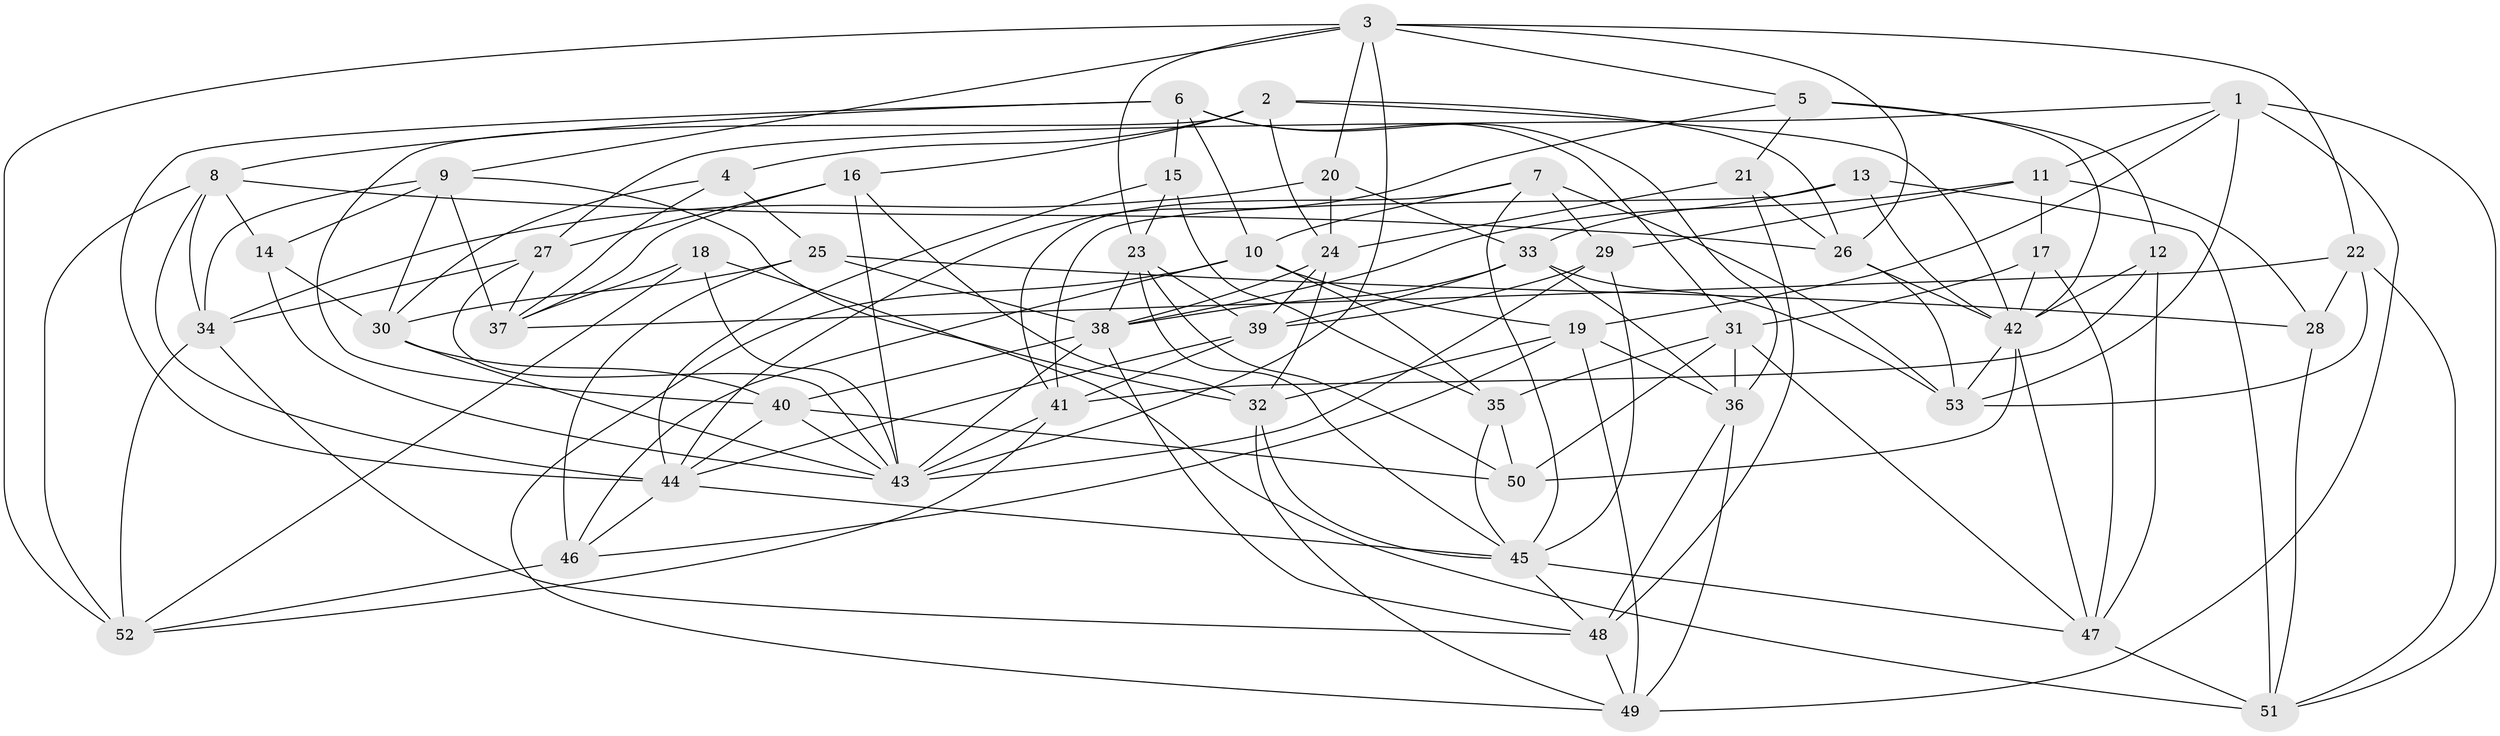 // original degree distribution, {4: 1.0}
// Generated by graph-tools (version 1.1) at 2025/26/03/09/25 03:26:55]
// undirected, 53 vertices, 151 edges
graph export_dot {
graph [start="1"]
  node [color=gray90,style=filled];
  1;
  2;
  3;
  4;
  5;
  6;
  7;
  8;
  9;
  10;
  11;
  12;
  13;
  14;
  15;
  16;
  17;
  18;
  19;
  20;
  21;
  22;
  23;
  24;
  25;
  26;
  27;
  28;
  29;
  30;
  31;
  32;
  33;
  34;
  35;
  36;
  37;
  38;
  39;
  40;
  41;
  42;
  43;
  44;
  45;
  46;
  47;
  48;
  49;
  50;
  51;
  52;
  53;
  1 -- 11 [weight=1.0];
  1 -- 19 [weight=1.0];
  1 -- 27 [weight=1.0];
  1 -- 49 [weight=1.0];
  1 -- 51 [weight=1.0];
  1 -- 53 [weight=1.0];
  2 -- 4 [weight=1.0];
  2 -- 16 [weight=1.0];
  2 -- 24 [weight=1.0];
  2 -- 26 [weight=1.0];
  2 -- 40 [weight=1.0];
  2 -- 42 [weight=1.0];
  3 -- 5 [weight=1.0];
  3 -- 9 [weight=1.0];
  3 -- 20 [weight=1.0];
  3 -- 22 [weight=1.0];
  3 -- 23 [weight=1.0];
  3 -- 26 [weight=1.0];
  3 -- 43 [weight=1.0];
  3 -- 52 [weight=1.0];
  4 -- 25 [weight=1.0];
  4 -- 30 [weight=1.0];
  4 -- 37 [weight=1.0];
  5 -- 12 [weight=1.0];
  5 -- 21 [weight=1.0];
  5 -- 42 [weight=2.0];
  5 -- 44 [weight=1.0];
  6 -- 8 [weight=1.0];
  6 -- 10 [weight=1.0];
  6 -- 15 [weight=1.0];
  6 -- 31 [weight=1.0];
  6 -- 36 [weight=1.0];
  6 -- 44 [weight=1.0];
  7 -- 10 [weight=1.0];
  7 -- 29 [weight=2.0];
  7 -- 41 [weight=1.0];
  7 -- 45 [weight=1.0];
  7 -- 53 [weight=1.0];
  8 -- 14 [weight=1.0];
  8 -- 26 [weight=1.0];
  8 -- 34 [weight=1.0];
  8 -- 44 [weight=1.0];
  8 -- 52 [weight=1.0];
  9 -- 14 [weight=1.0];
  9 -- 30 [weight=1.0];
  9 -- 32 [weight=1.0];
  9 -- 34 [weight=1.0];
  9 -- 37 [weight=1.0];
  10 -- 19 [weight=1.0];
  10 -- 35 [weight=1.0];
  10 -- 46 [weight=1.0];
  10 -- 49 [weight=1.0];
  11 -- 17 [weight=1.0];
  11 -- 28 [weight=2.0];
  11 -- 29 [weight=1.0];
  11 -- 38 [weight=1.0];
  12 -- 41 [weight=1.0];
  12 -- 42 [weight=1.0];
  12 -- 47 [weight=1.0];
  13 -- 33 [weight=1.0];
  13 -- 41 [weight=1.0];
  13 -- 42 [weight=1.0];
  13 -- 51 [weight=1.0];
  14 -- 30 [weight=1.0];
  14 -- 43 [weight=1.0];
  15 -- 23 [weight=1.0];
  15 -- 35 [weight=1.0];
  15 -- 44 [weight=1.0];
  16 -- 27 [weight=2.0];
  16 -- 32 [weight=1.0];
  16 -- 37 [weight=1.0];
  16 -- 43 [weight=1.0];
  17 -- 31 [weight=1.0];
  17 -- 42 [weight=1.0];
  17 -- 47 [weight=1.0];
  18 -- 37 [weight=1.0];
  18 -- 43 [weight=1.0];
  18 -- 51 [weight=1.0];
  18 -- 52 [weight=1.0];
  19 -- 32 [weight=1.0];
  19 -- 36 [weight=1.0];
  19 -- 46 [weight=1.0];
  19 -- 49 [weight=1.0];
  20 -- 24 [weight=1.0];
  20 -- 33 [weight=1.0];
  20 -- 34 [weight=1.0];
  21 -- 24 [weight=1.0];
  21 -- 26 [weight=1.0];
  21 -- 48 [weight=1.0];
  22 -- 28 [weight=2.0];
  22 -- 37 [weight=1.0];
  22 -- 51 [weight=1.0];
  22 -- 53 [weight=1.0];
  23 -- 38 [weight=1.0];
  23 -- 39 [weight=1.0];
  23 -- 45 [weight=1.0];
  23 -- 50 [weight=1.0];
  24 -- 32 [weight=1.0];
  24 -- 38 [weight=1.0];
  24 -- 39 [weight=1.0];
  25 -- 28 [weight=1.0];
  25 -- 30 [weight=1.0];
  25 -- 38 [weight=1.0];
  25 -- 46 [weight=2.0];
  26 -- 42 [weight=1.0];
  26 -- 53 [weight=1.0];
  27 -- 34 [weight=1.0];
  27 -- 37 [weight=1.0];
  27 -- 43 [weight=1.0];
  28 -- 51 [weight=1.0];
  29 -- 39 [weight=1.0];
  29 -- 43 [weight=1.0];
  29 -- 45 [weight=1.0];
  30 -- 40 [weight=1.0];
  30 -- 43 [weight=1.0];
  31 -- 35 [weight=1.0];
  31 -- 36 [weight=1.0];
  31 -- 47 [weight=1.0];
  31 -- 50 [weight=1.0];
  32 -- 45 [weight=1.0];
  32 -- 49 [weight=1.0];
  33 -- 36 [weight=1.0];
  33 -- 38 [weight=1.0];
  33 -- 39 [weight=1.0];
  33 -- 53 [weight=1.0];
  34 -- 48 [weight=1.0];
  34 -- 52 [weight=1.0];
  35 -- 45 [weight=1.0];
  35 -- 50 [weight=2.0];
  36 -- 48 [weight=1.0];
  36 -- 49 [weight=1.0];
  38 -- 40 [weight=1.0];
  38 -- 43 [weight=1.0];
  38 -- 48 [weight=1.0];
  39 -- 41 [weight=1.0];
  39 -- 44 [weight=1.0];
  40 -- 43 [weight=1.0];
  40 -- 44 [weight=1.0];
  40 -- 50 [weight=1.0];
  41 -- 43 [weight=1.0];
  41 -- 52 [weight=1.0];
  42 -- 47 [weight=1.0];
  42 -- 50 [weight=1.0];
  42 -- 53 [weight=1.0];
  44 -- 45 [weight=1.0];
  44 -- 46 [weight=1.0];
  45 -- 47 [weight=1.0];
  45 -- 48 [weight=1.0];
  46 -- 52 [weight=1.0];
  47 -- 51 [weight=1.0];
  48 -- 49 [weight=1.0];
}
